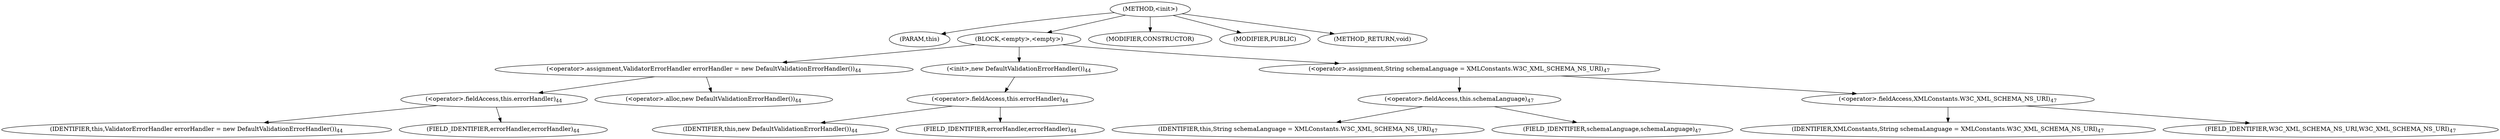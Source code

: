 digraph "&lt;init&gt;" {  
"381" [label = <(METHOD,&lt;init&gt;)> ]
"382" [label = <(PARAM,this)> ]
"383" [label = <(BLOCK,&lt;empty&gt;,&lt;empty&gt;)> ]
"384" [label = <(&lt;operator&gt;.assignment,ValidatorErrorHandler errorHandler = new DefaultValidationErrorHandler())<SUB>44</SUB>> ]
"385" [label = <(&lt;operator&gt;.fieldAccess,this.errorHandler)<SUB>44</SUB>> ]
"386" [label = <(IDENTIFIER,this,ValidatorErrorHandler errorHandler = new DefaultValidationErrorHandler())<SUB>44</SUB>> ]
"387" [label = <(FIELD_IDENTIFIER,errorHandler,errorHandler)<SUB>44</SUB>> ]
"388" [label = <(&lt;operator&gt;.alloc,new DefaultValidationErrorHandler())<SUB>44</SUB>> ]
"389" [label = <(&lt;init&gt;,new DefaultValidationErrorHandler())<SUB>44</SUB>> ]
"390" [label = <(&lt;operator&gt;.fieldAccess,this.errorHandler)<SUB>44</SUB>> ]
"391" [label = <(IDENTIFIER,this,new DefaultValidationErrorHandler())<SUB>44</SUB>> ]
"392" [label = <(FIELD_IDENTIFIER,errorHandler,errorHandler)<SUB>44</SUB>> ]
"393" [label = <(&lt;operator&gt;.assignment,String schemaLanguage = XMLConstants.W3C_XML_SCHEMA_NS_URI)<SUB>47</SUB>> ]
"394" [label = <(&lt;operator&gt;.fieldAccess,this.schemaLanguage)<SUB>47</SUB>> ]
"395" [label = <(IDENTIFIER,this,String schemaLanguage = XMLConstants.W3C_XML_SCHEMA_NS_URI)<SUB>47</SUB>> ]
"396" [label = <(FIELD_IDENTIFIER,schemaLanguage,schemaLanguage)<SUB>47</SUB>> ]
"397" [label = <(&lt;operator&gt;.fieldAccess,XMLConstants.W3C_XML_SCHEMA_NS_URI)<SUB>47</SUB>> ]
"398" [label = <(IDENTIFIER,XMLConstants,String schemaLanguage = XMLConstants.W3C_XML_SCHEMA_NS_URI)<SUB>47</SUB>> ]
"399" [label = <(FIELD_IDENTIFIER,W3C_XML_SCHEMA_NS_URI,W3C_XML_SCHEMA_NS_URI)<SUB>47</SUB>> ]
"400" [label = <(MODIFIER,CONSTRUCTOR)> ]
"401" [label = <(MODIFIER,PUBLIC)> ]
"402" [label = <(METHOD_RETURN,void)> ]
  "381" -> "382" 
  "381" -> "383" 
  "381" -> "400" 
  "381" -> "401" 
  "381" -> "402" 
  "383" -> "384" 
  "383" -> "389" 
  "383" -> "393" 
  "384" -> "385" 
  "384" -> "388" 
  "385" -> "386" 
  "385" -> "387" 
  "389" -> "390" 
  "390" -> "391" 
  "390" -> "392" 
  "393" -> "394" 
  "393" -> "397" 
  "394" -> "395" 
  "394" -> "396" 
  "397" -> "398" 
  "397" -> "399" 
}

